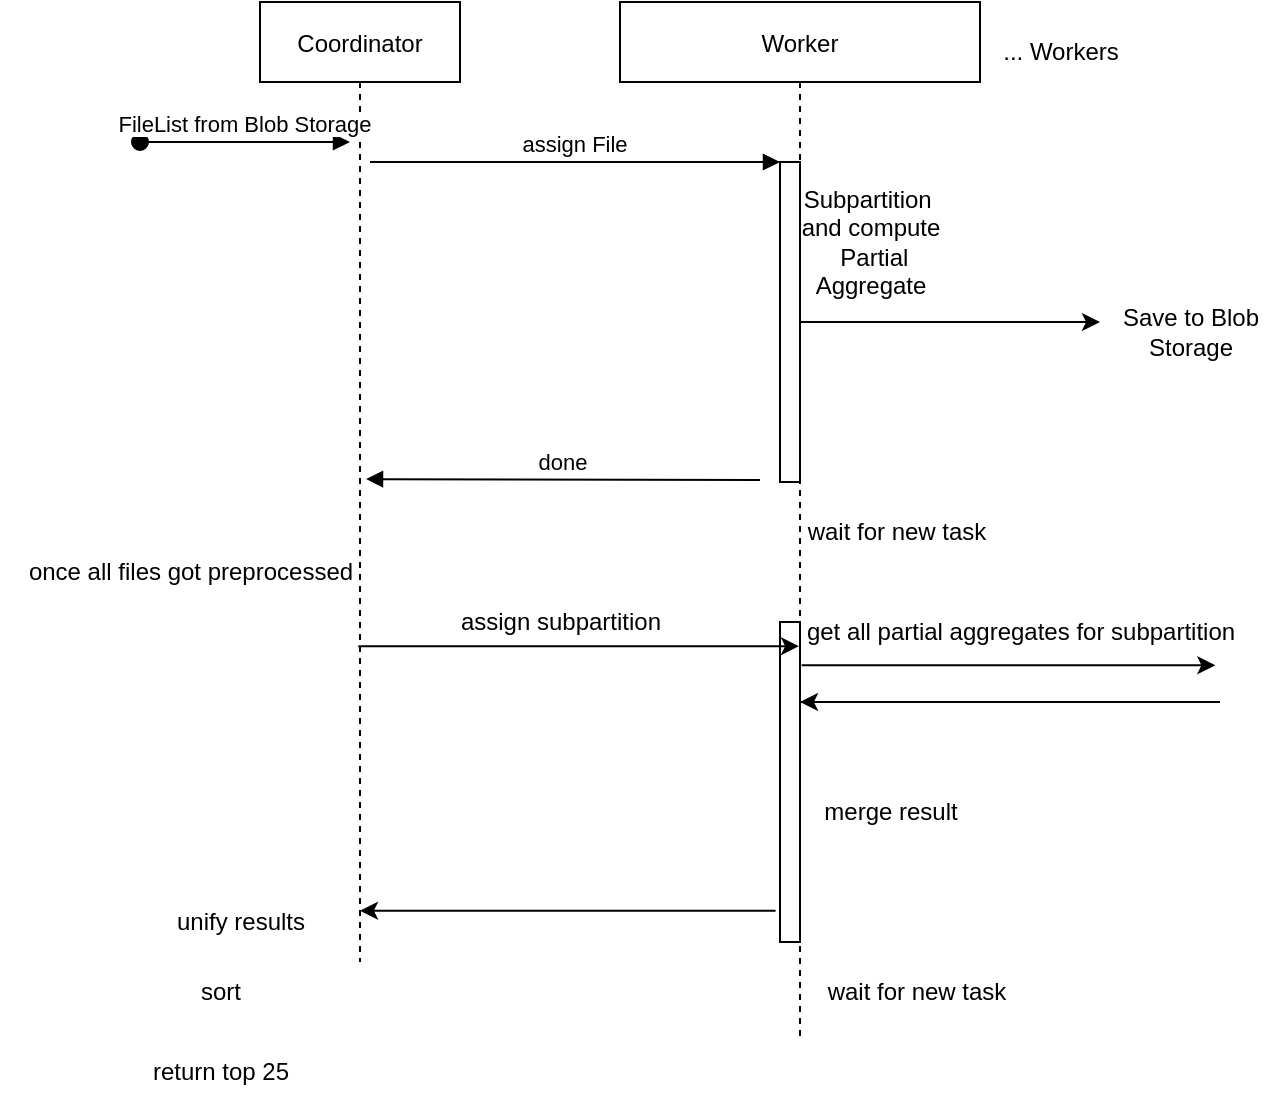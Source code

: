 <mxfile version="20.7.4" type="github">
  <diagram id="kgpKYQtTHZ0yAKxKKP6v" name="Page-1">
    <mxGraphModel dx="2097" dy="824" grid="1" gridSize="10" guides="1" tooltips="1" connect="1" arrows="1" fold="1" page="1" pageScale="1" pageWidth="850" pageHeight="1100" math="0" shadow="0">
      <root>
        <mxCell id="0" />
        <mxCell id="1" parent="0" />
        <mxCell id="3nuBFxr9cyL0pnOWT2aG-1" value="Coordinator" style="shape=umlLifeline;perimeter=lifelinePerimeter;container=1;collapsible=0;recursiveResize=0;rounded=0;shadow=0;strokeWidth=1;" parent="1" vertex="1">
          <mxGeometry x="120" y="80" width="100" height="480" as="geometry" />
        </mxCell>
        <mxCell id="3nuBFxr9cyL0pnOWT2aG-3" value="FileList from Blob Storage" style="verticalAlign=bottom;startArrow=oval;endArrow=block;startSize=8;shadow=0;strokeWidth=1;" parent="3nuBFxr9cyL0pnOWT2aG-1" edge="1">
          <mxGeometry relative="1" as="geometry">
            <mxPoint x="-60" y="70" as="sourcePoint" />
            <mxPoint x="45" y="70" as="targetPoint" />
          </mxGeometry>
        </mxCell>
        <mxCell id="3nuBFxr9cyL0pnOWT2aG-5" value="Worker" style="shape=umlLifeline;perimeter=lifelinePerimeter;container=1;collapsible=0;recursiveResize=0;rounded=0;shadow=0;strokeWidth=1;" parent="1" vertex="1">
          <mxGeometry x="300" y="80" width="180" height="520" as="geometry" />
        </mxCell>
        <mxCell id="3nuBFxr9cyL0pnOWT2aG-6" value="" style="points=[];perimeter=orthogonalPerimeter;rounded=0;shadow=0;strokeWidth=1;" parent="3nuBFxr9cyL0pnOWT2aG-5" vertex="1">
          <mxGeometry x="80" y="80" width="10" height="160" as="geometry" />
        </mxCell>
        <mxCell id="X_brF7GK9pJHSP2JpN9n-6" value="wait for new task" style="text;html=1;align=center;verticalAlign=middle;resizable=0;points=[];autosize=1;strokeColor=none;fillColor=none;" vertex="1" parent="3nuBFxr9cyL0pnOWT2aG-5">
          <mxGeometry x="82.5" y="250" width="110" height="30" as="geometry" />
        </mxCell>
        <mxCell id="X_brF7GK9pJHSP2JpN9n-18" value="Subpartition&amp;nbsp;&lt;br&gt;and compute&lt;br&gt;&amp;nbsp;Partial &lt;br&gt;Aggregate" style="text;html=1;align=center;verticalAlign=middle;resizable=0;points=[];autosize=1;strokeColor=none;fillColor=none;" vertex="1" parent="3nuBFxr9cyL0pnOWT2aG-5">
          <mxGeometry x="80" y="85" width="90" height="70" as="geometry" />
        </mxCell>
        <mxCell id="X_brF7GK9pJHSP2JpN9n-27" value="" style="points=[];perimeter=orthogonalPerimeter;rounded=0;shadow=0;strokeWidth=1;" vertex="1" parent="3nuBFxr9cyL0pnOWT2aG-5">
          <mxGeometry x="80" y="310" width="10" height="160" as="geometry" />
        </mxCell>
        <mxCell id="X_brF7GK9pJHSP2JpN9n-33" value="" style="endArrow=classic;html=1;rounded=0;exitX=1.083;exitY=0.135;exitDx=0;exitDy=0;exitPerimeter=0;" edge="1" parent="3nuBFxr9cyL0pnOWT2aG-5">
          <mxGeometry width="50" height="50" relative="1" as="geometry">
            <mxPoint x="90.0" y="350.0" as="sourcePoint" />
            <mxPoint x="90" y="350" as="targetPoint" />
            <Array as="points">
              <mxPoint x="300" y="350" />
            </Array>
          </mxGeometry>
        </mxCell>
        <mxCell id="X_brF7GK9pJHSP2JpN9n-34" value="merge result" style="text;html=1;align=center;verticalAlign=middle;resizable=0;points=[];autosize=1;strokeColor=none;fillColor=none;" vertex="1" parent="3nuBFxr9cyL0pnOWT2aG-5">
          <mxGeometry x="90" y="390" width="90" height="30" as="geometry" />
        </mxCell>
        <mxCell id="3nuBFxr9cyL0pnOWT2aG-8" value="assign File" style="verticalAlign=bottom;endArrow=block;entryX=0;entryY=0;shadow=0;strokeWidth=1;" parent="1" target="3nuBFxr9cyL0pnOWT2aG-6" edge="1">
          <mxGeometry relative="1" as="geometry">
            <mxPoint x="175" y="160.0" as="sourcePoint" />
          </mxGeometry>
        </mxCell>
        <mxCell id="3nuBFxr9cyL0pnOWT2aG-9" value="done" style="verticalAlign=bottom;endArrow=block;entryX=0.53;entryY=0.497;shadow=0;strokeWidth=1;entryDx=0;entryDy=0;entryPerimeter=0;" parent="1" target="3nuBFxr9cyL0pnOWT2aG-1" edge="1">
          <mxGeometry relative="1" as="geometry">
            <mxPoint x="370" y="319" as="sourcePoint" />
            <mxPoint x="175" y="200" as="targetPoint" />
            <Array as="points" />
          </mxGeometry>
        </mxCell>
        <mxCell id="X_brF7GK9pJHSP2JpN9n-5" value="... Workers" style="text;html=1;align=center;verticalAlign=middle;resizable=0;points=[];autosize=1;strokeColor=none;fillColor=none;" vertex="1" parent="1">
          <mxGeometry x="480" y="90" width="80" height="30" as="geometry" />
        </mxCell>
        <mxCell id="X_brF7GK9pJHSP2JpN9n-20" style="edgeStyle=orthogonalEdgeStyle;rounded=0;orthogonalLoop=1;jettySize=auto;html=1;" edge="1" parent="1" source="3nuBFxr9cyL0pnOWT2aG-6">
          <mxGeometry relative="1" as="geometry">
            <mxPoint x="540" y="240" as="targetPoint" />
          </mxGeometry>
        </mxCell>
        <mxCell id="X_brF7GK9pJHSP2JpN9n-22" value="Save to Blob&lt;br&gt;Storage" style="text;html=1;align=center;verticalAlign=middle;resizable=0;points=[];autosize=1;strokeColor=none;fillColor=none;" vertex="1" parent="1">
          <mxGeometry x="540" y="225" width="90" height="40" as="geometry" />
        </mxCell>
        <mxCell id="X_brF7GK9pJHSP2JpN9n-25" value="once all files got preprocessed" style="text;html=1;align=center;verticalAlign=middle;resizable=0;points=[];autosize=1;strokeColor=none;fillColor=none;" vertex="1" parent="1">
          <mxGeometry x="-10" y="350" width="190" height="30" as="geometry" />
        </mxCell>
        <mxCell id="X_brF7GK9pJHSP2JpN9n-28" value="" style="endArrow=classic;html=1;rounded=0;exitX=0.491;exitY=0.671;exitDx=0;exitDy=0;exitPerimeter=0;" edge="1" parent="1" source="3nuBFxr9cyL0pnOWT2aG-1" target="3nuBFxr9cyL0pnOWT2aG-5">
          <mxGeometry width="50" height="50" relative="1" as="geometry">
            <mxPoint x="380" y="380" as="sourcePoint" />
            <mxPoint x="430" y="330" as="targetPoint" />
          </mxGeometry>
        </mxCell>
        <mxCell id="X_brF7GK9pJHSP2JpN9n-29" value="assign subpartition" style="text;html=1;align=center;verticalAlign=middle;resizable=0;points=[];autosize=1;strokeColor=none;fillColor=none;" vertex="1" parent="1">
          <mxGeometry x="210" y="375" width="120" height="30" as="geometry" />
        </mxCell>
        <mxCell id="X_brF7GK9pJHSP2JpN9n-30" value="" style="endArrow=classic;html=1;rounded=0;exitX=1.083;exitY=0.135;exitDx=0;exitDy=0;exitPerimeter=0;entryX=0.907;entryY=1.055;entryDx=0;entryDy=0;entryPerimeter=0;" edge="1" parent="1" source="X_brF7GK9pJHSP2JpN9n-27" target="X_brF7GK9pJHSP2JpN9n-31">
          <mxGeometry width="50" height="50" relative="1" as="geometry">
            <mxPoint x="380" y="380" as="sourcePoint" />
            <mxPoint x="630" y="410" as="targetPoint" />
          </mxGeometry>
        </mxCell>
        <mxCell id="X_brF7GK9pJHSP2JpN9n-31" value="get all partial aggregates for subpartition" style="text;html=1;align=center;verticalAlign=middle;resizable=0;points=[];autosize=1;strokeColor=none;fillColor=none;" vertex="1" parent="1">
          <mxGeometry x="380" y="380" width="240" height="30" as="geometry" />
        </mxCell>
        <mxCell id="X_brF7GK9pJHSP2JpN9n-35" value="" style="endArrow=classic;html=1;rounded=0;exitX=-0.222;exitY=0.902;exitDx=0;exitDy=0;exitPerimeter=0;" edge="1" parent="1" source="X_brF7GK9pJHSP2JpN9n-27" target="3nuBFxr9cyL0pnOWT2aG-1">
          <mxGeometry width="50" height="50" relative="1" as="geometry">
            <mxPoint x="380" y="430" as="sourcePoint" />
            <mxPoint x="430" y="380" as="targetPoint" />
          </mxGeometry>
        </mxCell>
        <mxCell id="X_brF7GK9pJHSP2JpN9n-36" value="unify results" style="text;html=1;align=center;verticalAlign=middle;resizable=0;points=[];autosize=1;strokeColor=none;fillColor=none;" vertex="1" parent="1">
          <mxGeometry x="65" y="525" width="90" height="30" as="geometry" />
        </mxCell>
        <mxCell id="X_brF7GK9pJHSP2JpN9n-37" value="sort" style="text;html=1;align=center;verticalAlign=middle;resizable=0;points=[];autosize=1;strokeColor=none;fillColor=none;" vertex="1" parent="1">
          <mxGeometry x="80" y="560" width="40" height="30" as="geometry" />
        </mxCell>
        <mxCell id="X_brF7GK9pJHSP2JpN9n-38" value="return top 25" style="text;html=1;align=center;verticalAlign=middle;resizable=0;points=[];autosize=1;strokeColor=none;fillColor=none;" vertex="1" parent="1">
          <mxGeometry x="55" y="600" width="90" height="30" as="geometry" />
        </mxCell>
        <mxCell id="X_brF7GK9pJHSP2JpN9n-39" value="wait for new task" style="text;html=1;align=center;verticalAlign=middle;resizable=0;points=[];autosize=1;strokeColor=none;fillColor=none;" vertex="1" parent="1">
          <mxGeometry x="392.5" y="560" width="110" height="30" as="geometry" />
        </mxCell>
      </root>
    </mxGraphModel>
  </diagram>
</mxfile>

